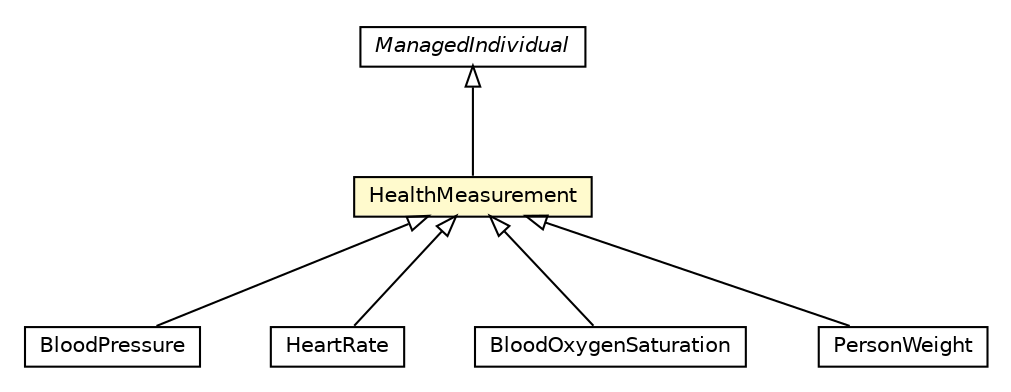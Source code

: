 #!/usr/local/bin/dot
#
# Class diagram 
# Generated by UMLGraph version R5_6-24-gf6e263 (http://www.umlgraph.org/)
#

digraph G {
	edge [fontname="Helvetica",fontsize=10,labelfontname="Helvetica",labelfontsize=10];
	node [fontname="Helvetica",fontsize=10,shape=plaintext];
	nodesep=0.25;
	ranksep=0.5;
	// org.universAAL.middleware.owl.ManagedIndividual
	c4436920 [label=<<table title="org.universAAL.middleware.owl.ManagedIndividual" border="0" cellborder="1" cellspacing="0" cellpadding="2" port="p" href="../../../middleware/owl/ManagedIndividual.html">
		<tr><td><table border="0" cellspacing="0" cellpadding="1">
<tr><td align="center" balign="center"><font face="Helvetica-Oblique"> ManagedIndividual </font></td></tr>
		</table></td></tr>
		</table>>, URL="../../../middleware/owl/ManagedIndividual.html", fontname="Helvetica", fontcolor="black", fontsize=10.0];
	// org.universAAL.ontology.healthmeasurement.owl.BloodPressure
	c4437841 [label=<<table title="org.universAAL.ontology.healthmeasurement.owl.BloodPressure" border="0" cellborder="1" cellspacing="0" cellpadding="2" port="p" href="./BloodPressure.html">
		<tr><td><table border="0" cellspacing="0" cellpadding="1">
<tr><td align="center" balign="center"> BloodPressure </td></tr>
		</table></td></tr>
		</table>>, URL="./BloodPressure.html", fontname="Helvetica", fontcolor="black", fontsize=10.0];
	// org.universAAL.ontology.healthmeasurement.owl.HealthMeasurement
	c4437842 [label=<<table title="org.universAAL.ontology.healthmeasurement.owl.HealthMeasurement" border="0" cellborder="1" cellspacing="0" cellpadding="2" port="p" bgcolor="lemonChiffon" href="./HealthMeasurement.html">
		<tr><td><table border="0" cellspacing="0" cellpadding="1">
<tr><td align="center" balign="center"> HealthMeasurement </td></tr>
		</table></td></tr>
		</table>>, URL="./HealthMeasurement.html", fontname="Helvetica", fontcolor="black", fontsize=10.0];
	// org.universAAL.ontology.healthmeasurement.owl.HeartRate
	c4437844 [label=<<table title="org.universAAL.ontology.healthmeasurement.owl.HeartRate" border="0" cellborder="1" cellspacing="0" cellpadding="2" port="p" href="./HeartRate.html">
		<tr><td><table border="0" cellspacing="0" cellpadding="1">
<tr><td align="center" balign="center"> HeartRate </td></tr>
		</table></td></tr>
		</table>>, URL="./HeartRate.html", fontname="Helvetica", fontcolor="black", fontsize=10.0];
	// org.universAAL.ontology.healthmeasurement.owl.BloodOxygenSaturation
	c4437845 [label=<<table title="org.universAAL.ontology.healthmeasurement.owl.BloodOxygenSaturation" border="0" cellborder="1" cellspacing="0" cellpadding="2" port="p" href="./BloodOxygenSaturation.html">
		<tr><td><table border="0" cellspacing="0" cellpadding="1">
<tr><td align="center" balign="center"> BloodOxygenSaturation </td></tr>
		</table></td></tr>
		</table>>, URL="./BloodOxygenSaturation.html", fontname="Helvetica", fontcolor="black", fontsize=10.0];
	// org.universAAL.ontology.healthmeasurement.owl.PersonWeight
	c4437846 [label=<<table title="org.universAAL.ontology.healthmeasurement.owl.PersonWeight" border="0" cellborder="1" cellspacing="0" cellpadding="2" port="p" href="./PersonWeight.html">
		<tr><td><table border="0" cellspacing="0" cellpadding="1">
<tr><td align="center" balign="center"> PersonWeight </td></tr>
		</table></td></tr>
		</table>>, URL="./PersonWeight.html", fontname="Helvetica", fontcolor="black", fontsize=10.0];
	//org.universAAL.ontology.healthmeasurement.owl.BloodPressure extends org.universAAL.ontology.healthmeasurement.owl.HealthMeasurement
	c4437842:p -> c4437841:p [dir=back,arrowtail=empty];
	//org.universAAL.ontology.healthmeasurement.owl.HealthMeasurement extends org.universAAL.middleware.owl.ManagedIndividual
	c4436920:p -> c4437842:p [dir=back,arrowtail=empty];
	//org.universAAL.ontology.healthmeasurement.owl.HeartRate extends org.universAAL.ontology.healthmeasurement.owl.HealthMeasurement
	c4437842:p -> c4437844:p [dir=back,arrowtail=empty];
	//org.universAAL.ontology.healthmeasurement.owl.BloodOxygenSaturation extends org.universAAL.ontology.healthmeasurement.owl.HealthMeasurement
	c4437842:p -> c4437845:p [dir=back,arrowtail=empty];
	//org.universAAL.ontology.healthmeasurement.owl.PersonWeight extends org.universAAL.ontology.healthmeasurement.owl.HealthMeasurement
	c4437842:p -> c4437846:p [dir=back,arrowtail=empty];
}

